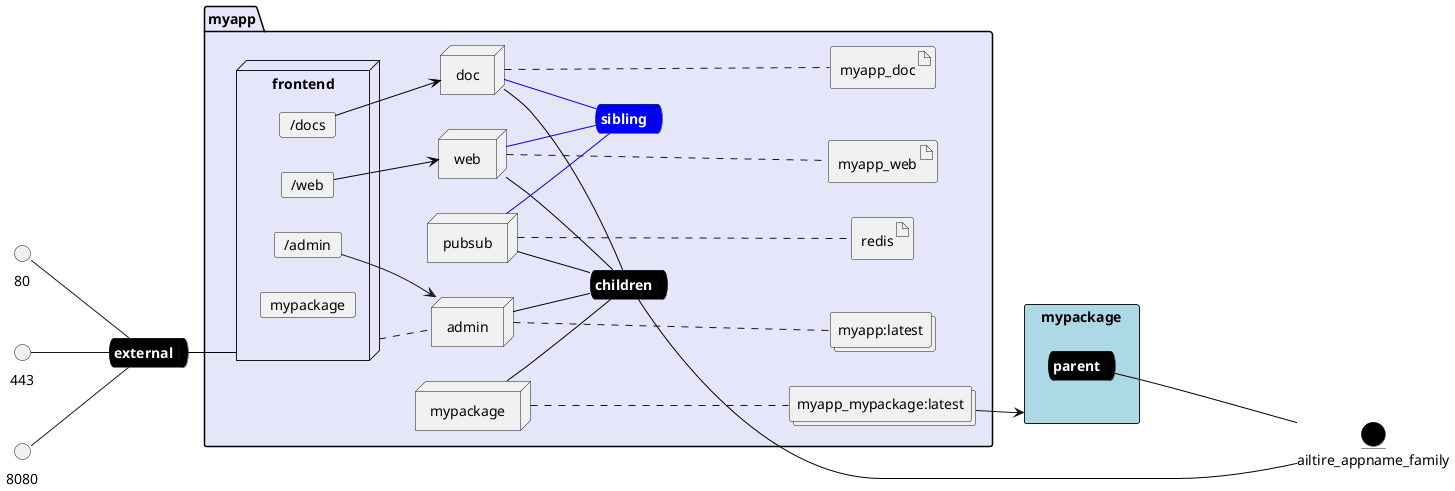 @startuml

left to right direction


queue external #black [
    <b><color:white>external</color></b>
]

interface 80
80 -- external

interface 443
443 -- external

interface 8080
8080 -- external



entity ailtire_appname_family #black

rectangle "mypackage" as mypackageStack #lightblue {
    queue mypackageStacksnet #black [
        <b><color:white>parent</color></b>
    ]
}



package "myapp" #lavender {
    queue childrennet #black [
            <b><color:white>children</color></b>
    ]

    childrennet -[#black]- ailtire_appname_family

    queue siblingnet #blue [
            <b><color:white>sibling</color></b>
    ]

    node "frontend" as frontendService {
        card "/web" as webmap
        card "/docs" as docsmap
        card "/admin" as adminmap
        card "mypackage" as mypackagemap

    }
    node "admin" as adminService
    node "mypackage" as mypackageService
    node "pubsub" as pubsubService
    node "web" as webService
    node "doc" as docService

    collections "myapp:latest" as myapplatestimage
    collections "myapp_mypackage:latest" as mypackagelatestimage
    artifact "redis" as redisimage
    artifact "myapp_web" as myapp_webimage
    artifact "myapp_doc" as myapp_docimage

}

external -[#black]- frontendService
webmap -[#black]-> webService
docsmap -[#black]-> docService
adminService -[#black]- childrennet
mypackageService -[#black]- childrennet
pubsubService -[#black]- childrennet
pubsubService -[#blue]- siblingnet
webService -[#blue]- siblingnet
webService -[#black]- childrennet
docService -[#blue]- siblingnet
docService -[#black]- childrennet
adminService .... myapplatestimage
mypackageService .... mypackagelatestimage
pubsubService .... redisimage
webService .... myapp_webimage
docService .... myapp_docimage
frontendService .. adminService
adminmap --> adminService
mypackagelatestimage --> mypackageStack
mypackageStacksnet --[#black]-- ailtire_appname_family

@enduml
